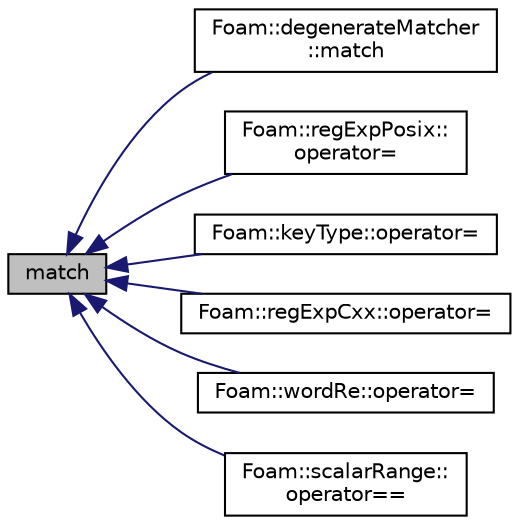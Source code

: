 digraph "match"
{
  bgcolor="transparent";
  edge [fontname="Helvetica",fontsize="10",labelfontname="Helvetica",labelfontsize="10"];
  node [fontname="Helvetica",fontsize="10",shape=record];
  rankdir="LR";
  Node1 [label="match",height=0.2,width=0.4,color="black", fillcolor="grey75", style="filled" fontcolor="black"];
  Node1 -> Node2 [dir="back",color="midnightblue",fontsize="10",style="solid",fontname="Helvetica"];
  Node2 [label="Foam::degenerateMatcher\l::match",height=0.2,width=0.4,color="black",URL="$classFoam_1_1degenerateMatcher.html#a860763a55ef6136138f6ad5bef8dcb0c",tooltip="Recognize shape given mesh and celli. "];
  Node1 -> Node3 [dir="back",color="midnightblue",fontsize="10",style="solid",fontname="Helvetica"];
  Node3 [label="Foam::regExpPosix::\loperator=",height=0.2,width=0.4,color="black",URL="$classFoam_1_1regExpPosix.html#a69b0209afd80fe172507743498371fcc",tooltip="Move assignment. "];
  Node1 -> Node4 [dir="back",color="midnightblue",fontsize="10",style="solid",fontname="Helvetica"];
  Node4 [label="Foam::keyType::operator=",height=0.2,width=0.4,color="black",URL="$classFoam_1_1keyType.html#a5143a72d6ad2b4498da799c1276fe203",tooltip="Copy assignment, retaining type (literal or regex) "];
  Node1 -> Node5 [dir="back",color="midnightblue",fontsize="10",style="solid",fontname="Helvetica"];
  Node5 [label="Foam::regExpCxx::operator=",height=0.2,width=0.4,color="black",URL="$classFoam_1_1regExpCxx.html#a6028a630307c34ffecf5d18b9ecca9ca",tooltip="Copy assignment. "];
  Node1 -> Node6 [dir="back",color="midnightblue",fontsize="10",style="solid",fontname="Helvetica"];
  Node6 [label="Foam::wordRe::operator=",height=0.2,width=0.4,color="black",URL="$classFoam_1_1wordRe.html#a6f24668eed12520b6df80aaba8ac3744",tooltip="Copy assignment, retaining type (literal or regex) "];
  Node1 -> Node7 [dir="back",color="midnightblue",fontsize="10",style="solid",fontname="Helvetica"];
  Node7 [label="Foam::scalarRange::\loperator==",height=0.2,width=0.4,color="black",URL="$classFoam_1_1scalarRange.html#af351a7ff5cde501dd0853485cebb19d3"];
}
